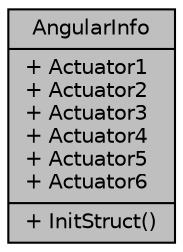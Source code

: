 digraph "AngularInfo"
{
  edge [fontname="Helvetica",fontsize="10",labelfontname="Helvetica",labelfontsize="10"];
  node [fontname="Helvetica",fontsize="10",shape=record];
  Node1 [label="{AngularInfo\n|+ Actuator1\l+ Actuator2\l+ Actuator3\l+ Actuator4\l+ Actuator5\l+ Actuator6\l|+ InitStruct()\l}",height=0.2,width=0.4,color="black", fillcolor="grey75", style="filled", fontcolor="black"];
}
